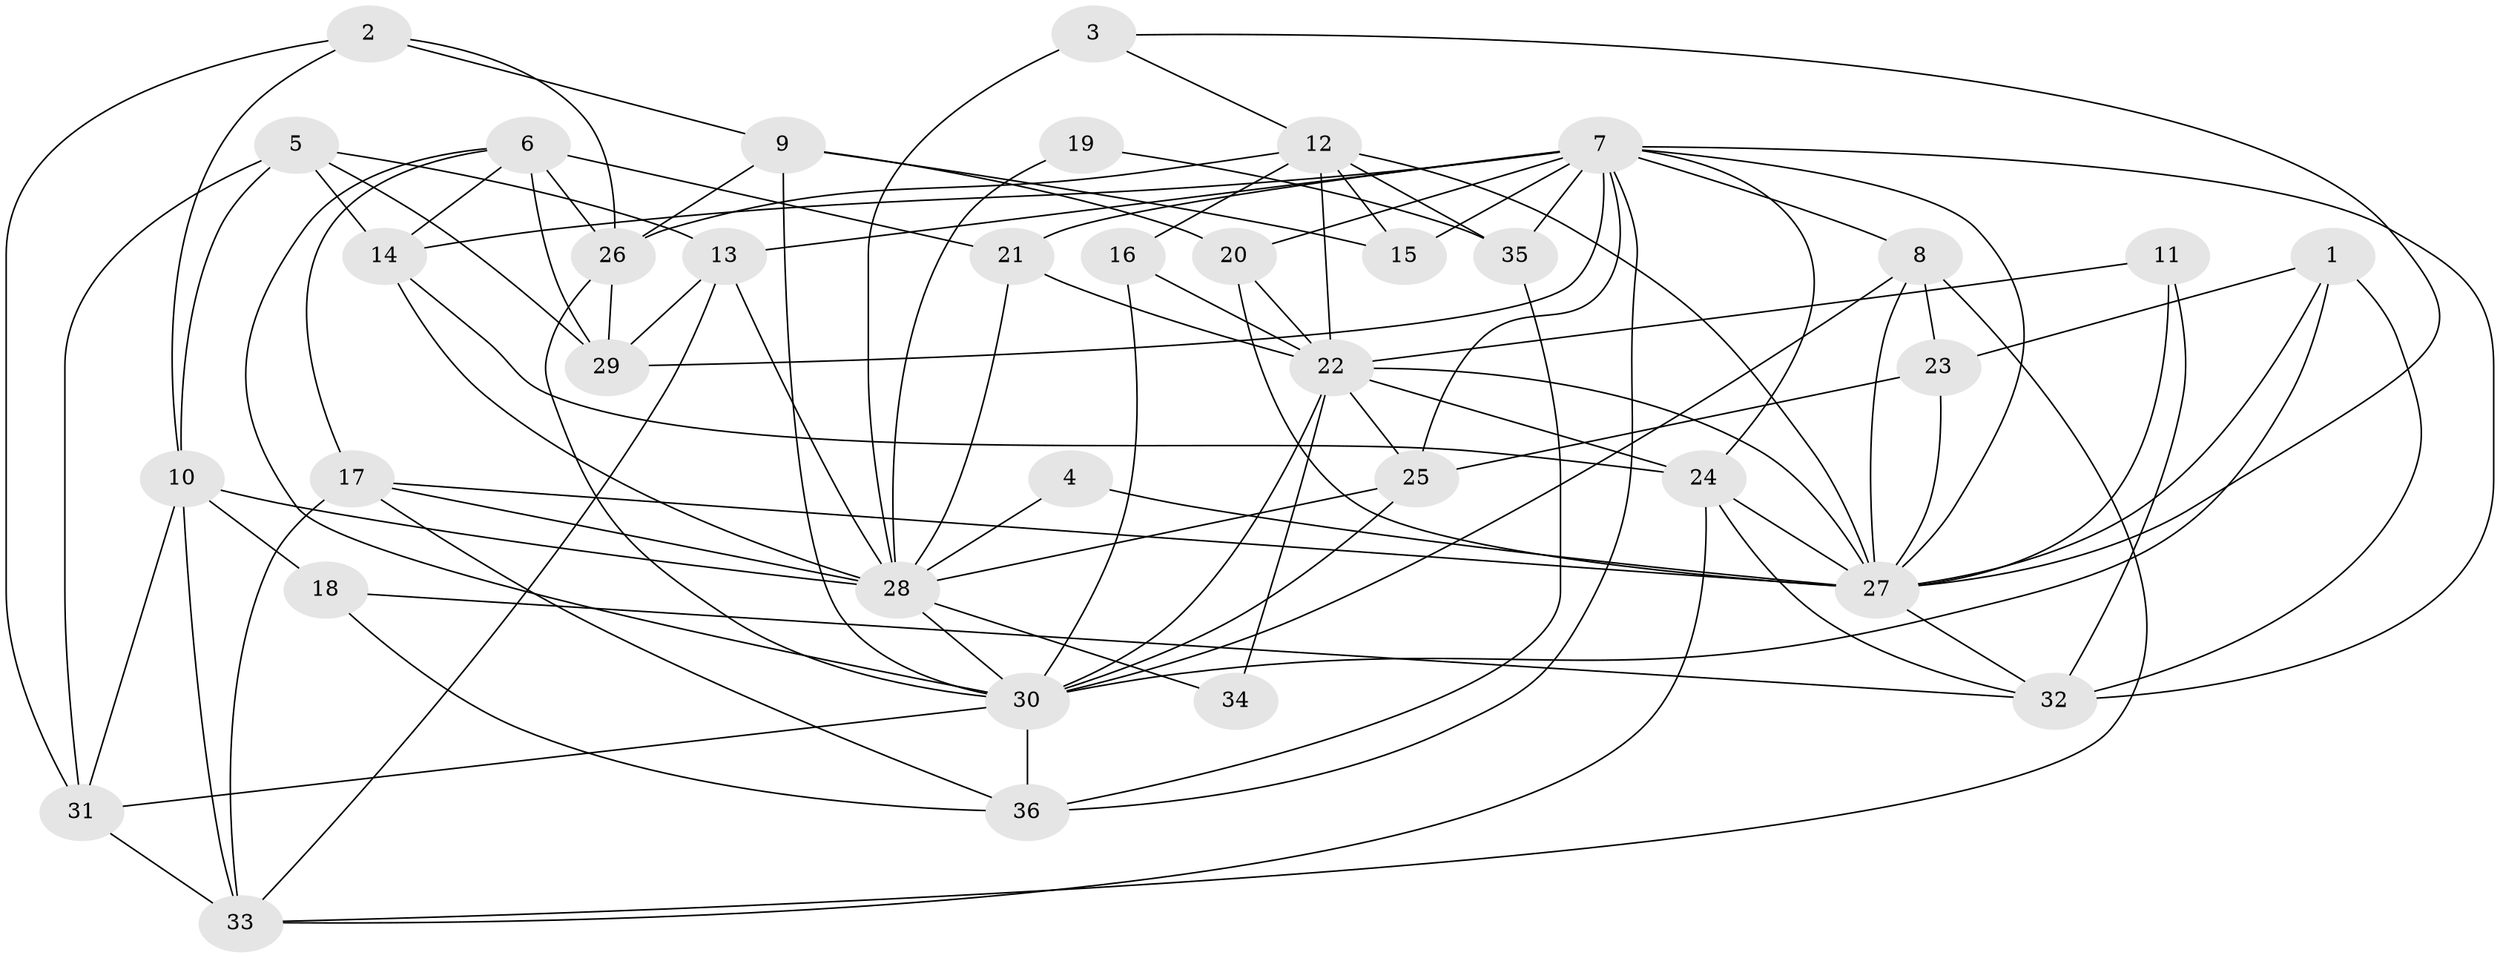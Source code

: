 // original degree distribution, {3: 0.2916666666666667, 5: 0.18055555555555555, 2: 0.125, 4: 0.2777777777777778, 7: 0.05555555555555555, 8: 0.027777777777777776, 6: 0.041666666666666664}
// Generated by graph-tools (version 1.1) at 2025/26/03/09/25 03:26:21]
// undirected, 36 vertices, 98 edges
graph export_dot {
graph [start="1"]
  node [color=gray90,style=filled];
  1;
  2;
  3;
  4;
  5;
  6;
  7;
  8;
  9;
  10;
  11;
  12;
  13;
  14;
  15;
  16;
  17;
  18;
  19;
  20;
  21;
  22;
  23;
  24;
  25;
  26;
  27;
  28;
  29;
  30;
  31;
  32;
  33;
  34;
  35;
  36;
  1 -- 23 [weight=1.0];
  1 -- 27 [weight=1.0];
  1 -- 30 [weight=1.0];
  1 -- 32 [weight=1.0];
  2 -- 9 [weight=1.0];
  2 -- 10 [weight=1.0];
  2 -- 26 [weight=1.0];
  2 -- 31 [weight=1.0];
  3 -- 12 [weight=1.0];
  3 -- 27 [weight=1.0];
  3 -- 28 [weight=2.0];
  4 -- 27 [weight=2.0];
  4 -- 28 [weight=1.0];
  5 -- 10 [weight=1.0];
  5 -- 13 [weight=1.0];
  5 -- 14 [weight=1.0];
  5 -- 29 [weight=1.0];
  5 -- 31 [weight=2.0];
  6 -- 14 [weight=1.0];
  6 -- 17 [weight=1.0];
  6 -- 21 [weight=1.0];
  6 -- 26 [weight=1.0];
  6 -- 29 [weight=2.0];
  6 -- 30 [weight=1.0];
  7 -- 8 [weight=1.0];
  7 -- 13 [weight=1.0];
  7 -- 14 [weight=1.0];
  7 -- 15 [weight=1.0];
  7 -- 20 [weight=1.0];
  7 -- 21 [weight=1.0];
  7 -- 24 [weight=1.0];
  7 -- 25 [weight=1.0];
  7 -- 27 [weight=1.0];
  7 -- 29 [weight=1.0];
  7 -- 32 [weight=1.0];
  7 -- 35 [weight=1.0];
  7 -- 36 [weight=1.0];
  8 -- 23 [weight=1.0];
  8 -- 27 [weight=1.0];
  8 -- 30 [weight=1.0];
  8 -- 33 [weight=1.0];
  9 -- 15 [weight=1.0];
  9 -- 20 [weight=1.0];
  9 -- 26 [weight=1.0];
  9 -- 30 [weight=1.0];
  10 -- 18 [weight=1.0];
  10 -- 28 [weight=1.0];
  10 -- 31 [weight=1.0];
  10 -- 33 [weight=2.0];
  11 -- 22 [weight=1.0];
  11 -- 27 [weight=1.0];
  11 -- 32 [weight=1.0];
  12 -- 15 [weight=1.0];
  12 -- 16 [weight=1.0];
  12 -- 22 [weight=1.0];
  12 -- 26 [weight=1.0];
  12 -- 27 [weight=1.0];
  12 -- 35 [weight=1.0];
  13 -- 28 [weight=1.0];
  13 -- 29 [weight=1.0];
  13 -- 33 [weight=1.0];
  14 -- 24 [weight=1.0];
  14 -- 28 [weight=1.0];
  16 -- 22 [weight=1.0];
  16 -- 30 [weight=1.0];
  17 -- 27 [weight=1.0];
  17 -- 28 [weight=1.0];
  17 -- 33 [weight=1.0];
  17 -- 36 [weight=1.0];
  18 -- 32 [weight=1.0];
  18 -- 36 [weight=1.0];
  19 -- 28 [weight=1.0];
  19 -- 35 [weight=1.0];
  20 -- 22 [weight=1.0];
  20 -- 27 [weight=1.0];
  21 -- 22 [weight=1.0];
  21 -- 28 [weight=1.0];
  22 -- 24 [weight=1.0];
  22 -- 25 [weight=1.0];
  22 -- 27 [weight=2.0];
  22 -- 30 [weight=1.0];
  22 -- 34 [weight=1.0];
  23 -- 25 [weight=1.0];
  23 -- 27 [weight=2.0];
  24 -- 27 [weight=1.0];
  24 -- 32 [weight=1.0];
  24 -- 33 [weight=1.0];
  25 -- 28 [weight=1.0];
  25 -- 30 [weight=1.0];
  26 -- 29 [weight=2.0];
  26 -- 30 [weight=1.0];
  27 -- 32 [weight=1.0];
  28 -- 30 [weight=1.0];
  28 -- 34 [weight=1.0];
  30 -- 31 [weight=1.0];
  30 -- 36 [weight=1.0];
  31 -- 33 [weight=1.0];
  35 -- 36 [weight=1.0];
}
